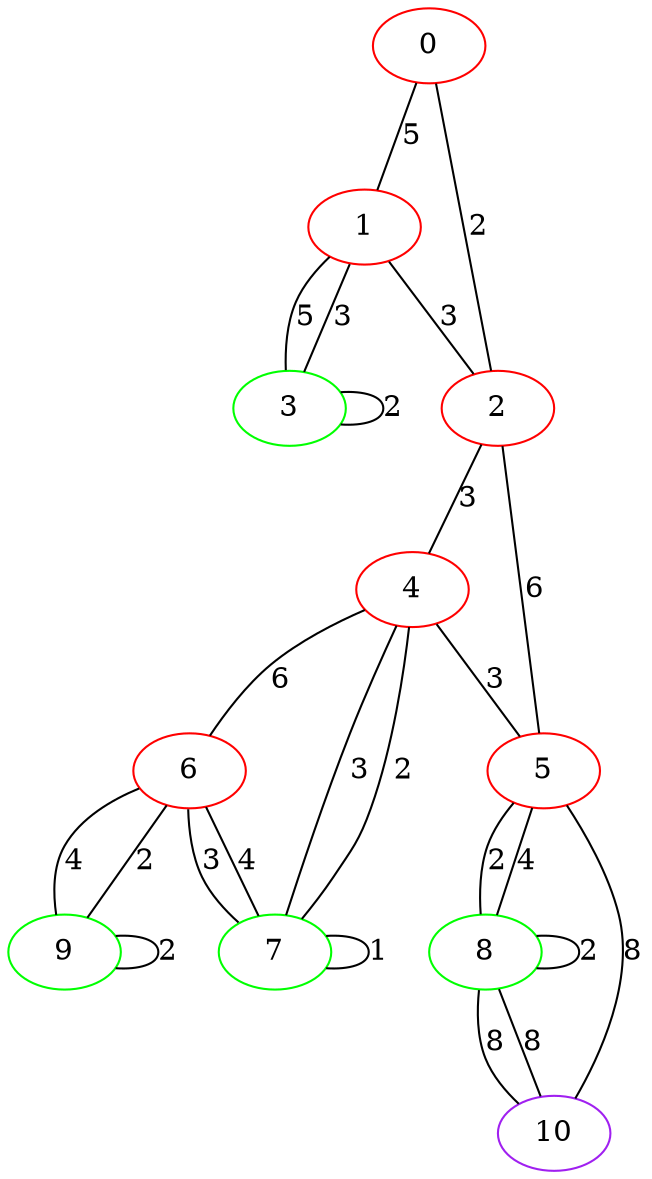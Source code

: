 graph "" {
0 [color=red, weight=1];
1 [color=red, weight=1];
2 [color=red, weight=1];
3 [color=green, weight=2];
4 [color=red, weight=1];
5 [color=red, weight=1];
6 [color=red, weight=1];
7 [color=green, weight=2];
8 [color=green, weight=2];
9 [color=green, weight=2];
10 [color=purple, weight=4];
0 -- 1  [key=0, label=5];
0 -- 2  [key=0, label=2];
1 -- 2  [key=0, label=3];
1 -- 3  [key=0, label=5];
1 -- 3  [key=1, label=3];
2 -- 4  [key=0, label=3];
2 -- 5  [key=0, label=6];
3 -- 3  [key=0, label=2];
4 -- 5  [key=0, label=3];
4 -- 6  [key=0, label=6];
4 -- 7  [key=0, label=3];
4 -- 7  [key=1, label=2];
5 -- 8  [key=0, label=2];
5 -- 8  [key=1, label=4];
5 -- 10  [key=0, label=8];
6 -- 9  [key=0, label=4];
6 -- 9  [key=1, label=2];
6 -- 7  [key=0, label=3];
6 -- 7  [key=1, label=4];
7 -- 7  [key=0, label=1];
8 -- 8  [key=0, label=2];
8 -- 10  [key=0, label=8];
8 -- 10  [key=1, label=8];
9 -- 9  [key=0, label=2];
}
